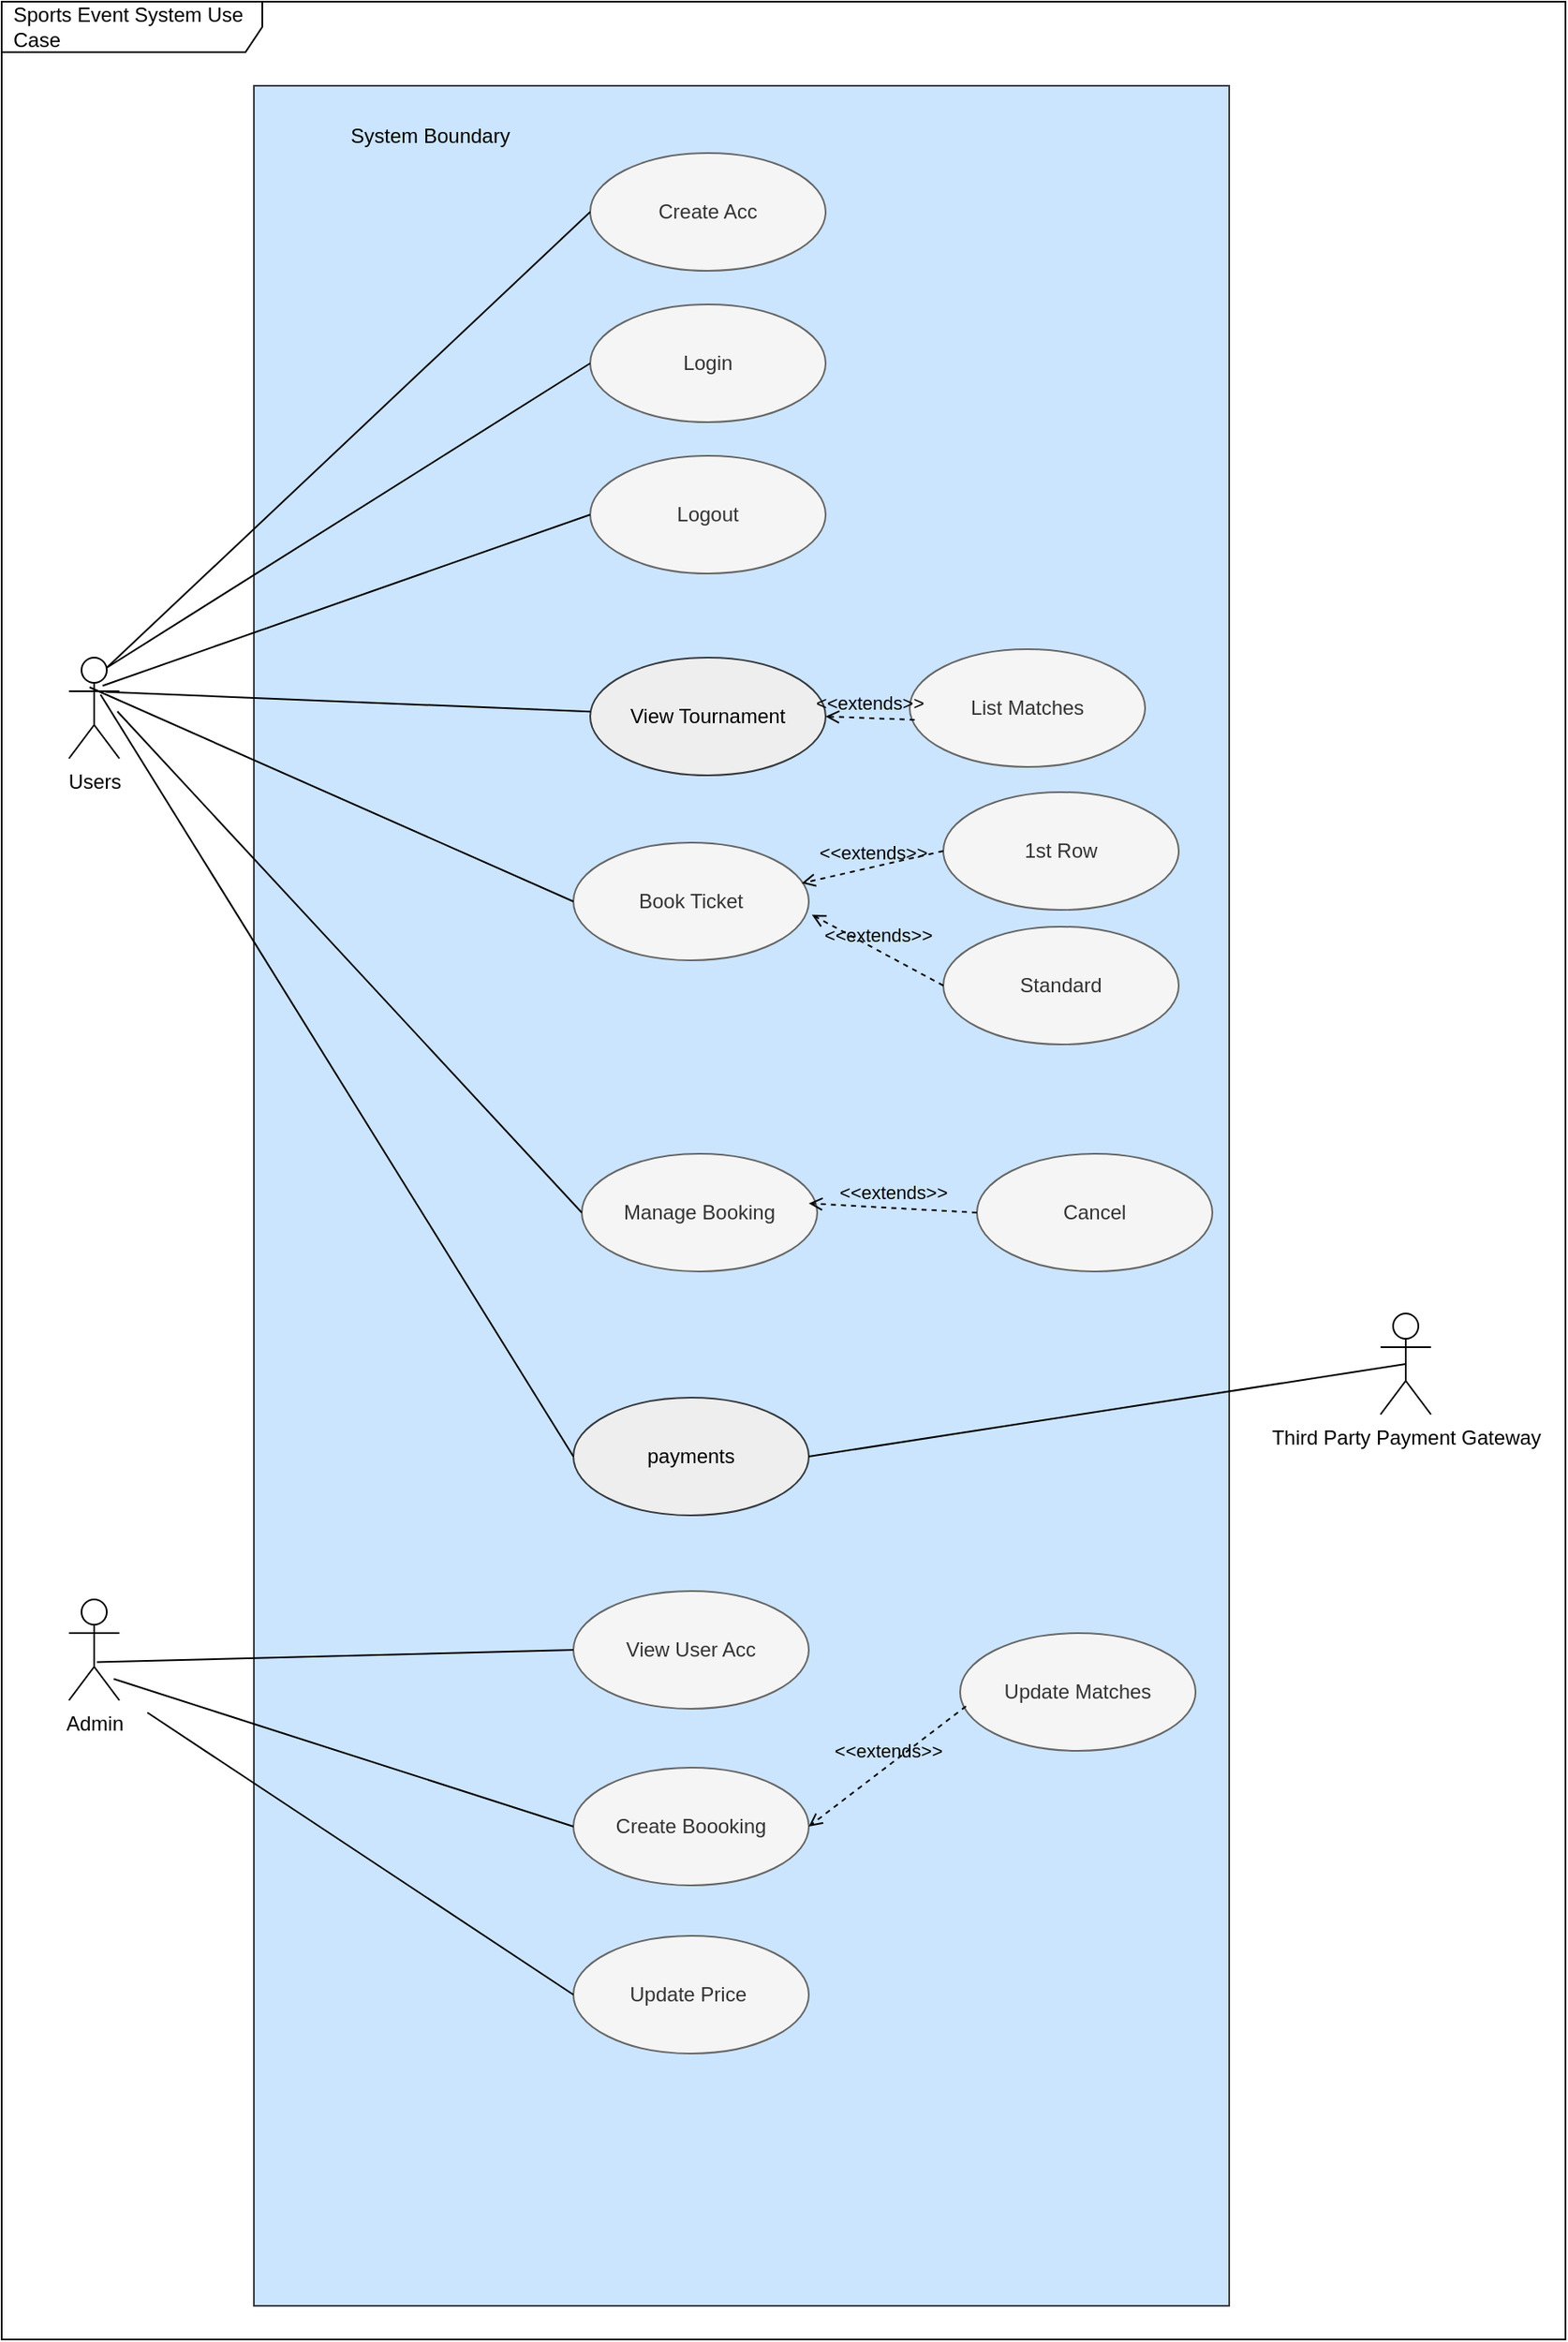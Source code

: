 <mxfile version="16.5.1" type="device"><diagram name="SES Use Case Diagram" id="H5R0mHYXaIbwdClpJdHO"><mxGraphModel dx="1422" dy="865" grid="1" gridSize="10" guides="1" tooltips="1" connect="1" arrows="1" fold="1" page="1" pageScale="1" pageWidth="850" pageHeight="1100" math="0" shadow="0"><root><mxCell id="H-JYoXQmfNqP9-VZm4ek-0"/><mxCell id="H-JYoXQmfNqP9-VZm4ek-1" parent="H-JYoXQmfNqP9-VZm4ek-0"/><mxCell id="H-JYoXQmfNqP9-VZm4ek-2" value="Sports Event System Use Case" style="shape=umlFrame;whiteSpace=wrap;html=1;width=155;height=30;boundedLbl=1;verticalAlign=middle;align=left;spacingLeft=5;" parent="H-JYoXQmfNqP9-VZm4ek-1" vertex="1"><mxGeometry x="110" width="930" height="1390" as="geometry"/></mxCell><mxCell id="H-JYoXQmfNqP9-VZm4ek-3" value="" style="rounded=0;whiteSpace=wrap;html=1;fillColor=#cce5ff;strokeColor=#36393d;" parent="H-JYoXQmfNqP9-VZm4ek-1" vertex="1"><mxGeometry x="260" y="50" width="580" height="1320" as="geometry"/></mxCell><mxCell id="H-JYoXQmfNqP9-VZm4ek-4" value="Users" style="shape=umlActor;verticalLabelPosition=bottom;verticalAlign=top;html=1;" parent="H-JYoXQmfNqP9-VZm4ek-1" vertex="1"><mxGeometry x="150" y="390" width="30" height="60" as="geometry"/></mxCell><mxCell id="H-JYoXQmfNqP9-VZm4ek-5" value="Admin" style="shape=umlActor;verticalLabelPosition=bottom;verticalAlign=top;html=1;" parent="H-JYoXQmfNqP9-VZm4ek-1" vertex="1"><mxGeometry x="150" y="950" width="30" height="60" as="geometry"/></mxCell><mxCell id="H-JYoXQmfNqP9-VZm4ek-6" value="Third Party Payment Gateway" style="shape=umlActor;verticalLabelPosition=bottom;verticalAlign=top;html=1;" parent="H-JYoXQmfNqP9-VZm4ek-1" vertex="1"><mxGeometry x="930" y="780" width="30" height="60" as="geometry"/></mxCell><mxCell id="H-JYoXQmfNqP9-VZm4ek-7" value="View Tournament" style="ellipse;whiteSpace=wrap;html=1;fillColor=#eeeeee;strokeColor=#36393d;" parent="H-JYoXQmfNqP9-VZm4ek-1" vertex="1"><mxGeometry x="460" y="390" width="140" height="70" as="geometry"/></mxCell><mxCell id="H-JYoXQmfNqP9-VZm4ek-9" value="" style="endArrow=none;html=1;exitX=0.727;exitY=0.339;exitDx=0;exitDy=0;exitPerimeter=0;" parent="H-JYoXQmfNqP9-VZm4ek-1" source="H-JYoXQmfNqP9-VZm4ek-4" target="H-JYoXQmfNqP9-VZm4ek-7" edge="1"><mxGeometry width="50" height="50" relative="1" as="geometry"><mxPoint x="400" y="350" as="sourcePoint"/><mxPoint x="450" y="300" as="targetPoint"/></mxGeometry></mxCell><mxCell id="H-JYoXQmfNqP9-VZm4ek-12" value="payments" style="ellipse;whiteSpace=wrap;html=1;fillColor=#eeeeee;strokeColor=#36393d;" parent="H-JYoXQmfNqP9-VZm4ek-1" vertex="1"><mxGeometry x="450" y="830" width="140" height="70" as="geometry"/></mxCell><mxCell id="H-JYoXQmfNqP9-VZm4ek-14" value="System Boundary" style="text;html=1;strokeColor=none;fillColor=none;align=center;verticalAlign=middle;whiteSpace=wrap;rounded=0;" parent="H-JYoXQmfNqP9-VZm4ek-1" vertex="1"><mxGeometry x="300" y="70" width="130" height="20" as="geometry"/></mxCell><mxCell id="H-JYoXQmfNqP9-VZm4ek-15" value="Create Acc&lt;br&gt;" style="ellipse;whiteSpace=wrap;html=1;fillColor=#f5f5f5;strokeColor=#666666;fontColor=#333333;" parent="H-JYoXQmfNqP9-VZm4ek-1" vertex="1"><mxGeometry x="460" y="90" width="140" height="70" as="geometry"/></mxCell><mxCell id="H-JYoXQmfNqP9-VZm4ek-16" value="Login" style="ellipse;whiteSpace=wrap;html=1;fillColor=#f5f5f5;strokeColor=#666666;fontColor=#333333;" parent="H-JYoXQmfNqP9-VZm4ek-1" vertex="1"><mxGeometry x="460" y="180" width="140" height="70" as="geometry"/></mxCell><mxCell id="H-JYoXQmfNqP9-VZm4ek-17" value="" style="endArrow=none;html=1;exitX=0.75;exitY=0.1;exitDx=0;exitDy=0;exitPerimeter=0;entryX=0;entryY=0.5;entryDx=0;entryDy=0;" parent="H-JYoXQmfNqP9-VZm4ek-1" source="H-JYoXQmfNqP9-VZm4ek-4" target="H-JYoXQmfNqP9-VZm4ek-15" edge="1"><mxGeometry width="50" height="50" relative="1" as="geometry"><mxPoint x="181.81" y="330.34" as="sourcePoint"/><mxPoint x="465.445" y="313.941" as="targetPoint"/></mxGeometry></mxCell><mxCell id="H-JYoXQmfNqP9-VZm4ek-18" value="" style="endArrow=none;html=1;exitX=0.75;exitY=0.1;exitDx=0;exitDy=0;exitPerimeter=0;entryX=0;entryY=0.5;entryDx=0;entryDy=0;" parent="H-JYoXQmfNqP9-VZm4ek-1" source="H-JYoXQmfNqP9-VZm4ek-4" target="H-JYoXQmfNqP9-VZm4ek-16" edge="1"><mxGeometry width="50" height="50" relative="1" as="geometry"><mxPoint x="182.5" y="316" as="sourcePoint"/><mxPoint x="465" y="135" as="targetPoint"/></mxGeometry></mxCell><mxCell id="H-JYoXQmfNqP9-VZm4ek-19" value="Logout" style="ellipse;whiteSpace=wrap;html=1;fillColor=#f5f5f5;strokeColor=#666666;fontColor=#333333;" parent="H-JYoXQmfNqP9-VZm4ek-1" vertex="1"><mxGeometry x="460" y="270" width="140" height="70" as="geometry"/></mxCell><mxCell id="H-JYoXQmfNqP9-VZm4ek-20" value="" style="endArrow=none;html=1;exitX=0.667;exitY=0.279;exitDx=0;exitDy=0;exitPerimeter=0;entryX=0;entryY=0.5;entryDx=0;entryDy=0;" parent="H-JYoXQmfNqP9-VZm4ek-1" source="H-JYoXQmfNqP9-VZm4ek-4" target="H-JYoXQmfNqP9-VZm4ek-19" edge="1"><mxGeometry width="50" height="50" relative="1" as="geometry"><mxPoint x="181.81" y="330.34" as="sourcePoint"/><mxPoint x="471.448" y="425.819" as="targetPoint"/></mxGeometry></mxCell><mxCell id="H-JYoXQmfNqP9-VZm4ek-22" value="Book Ticket" style="ellipse;whiteSpace=wrap;html=1;fillColor=#f5f5f5;strokeColor=#666666;fontColor=#333333;" parent="H-JYoXQmfNqP9-VZm4ek-1" vertex="1"><mxGeometry x="450" y="500" width="140" height="70" as="geometry"/></mxCell><mxCell id="H-JYoXQmfNqP9-VZm4ek-25" value="" style="endArrow=none;html=1;exitX=0.409;exitY=0.294;exitDx=0;exitDy=0;exitPerimeter=0;entryX=0;entryY=0.5;entryDx=0;entryDy=0;" parent="H-JYoXQmfNqP9-VZm4ek-1" source="H-JYoXQmfNqP9-VZm4ek-4" target="H-JYoXQmfNqP9-VZm4ek-22" edge="1"><mxGeometry width="50" height="50" relative="1" as="geometry"><mxPoint x="175" y="430" as="sourcePoint"/><mxPoint x="460" y="545" as="targetPoint"/></mxGeometry></mxCell><mxCell id="H-JYoXQmfNqP9-VZm4ek-26" value="" style="endArrow=none;html=1;exitX=0.627;exitY=0.367;exitDx=0;exitDy=0;exitPerimeter=0;entryX=0;entryY=0.5;entryDx=0;entryDy=0;" parent="H-JYoXQmfNqP9-VZm4ek-1" source="H-JYoXQmfNqP9-VZm4ek-4" target="H-JYoXQmfNqP9-VZm4ek-12" edge="1"><mxGeometry width="50" height="50" relative="1" as="geometry"><mxPoint x="185" y="440" as="sourcePoint"/><mxPoint x="465" y="635" as="targetPoint"/></mxGeometry></mxCell><mxCell id="H-JYoXQmfNqP9-VZm4ek-33" value="" style="endArrow=none;html=1;exitX=0.5;exitY=0.5;exitDx=0;exitDy=0;exitPerimeter=0;entryX=1;entryY=0.5;entryDx=0;entryDy=0;" parent="H-JYoXQmfNqP9-VZm4ek-1" source="H-JYoXQmfNqP9-VZm4ek-6" target="H-JYoXQmfNqP9-VZm4ek-12" edge="1"><mxGeometry width="50" height="50" relative="1" as="geometry"><mxPoint x="903.2" y="724.22" as="sourcePoint"/><mxPoint x="600" y="815" as="targetPoint"/></mxGeometry></mxCell><mxCell id="H-JYoXQmfNqP9-VZm4ek-49" value="1st Row" style="ellipse;whiteSpace=wrap;html=1;fillColor=#f5f5f5;strokeColor=#666666;fontColor=#333333;" parent="H-JYoXQmfNqP9-VZm4ek-1" vertex="1"><mxGeometry x="670" y="470" width="140" height="70" as="geometry"/></mxCell><mxCell id="H-JYoXQmfNqP9-VZm4ek-51" value="Standard" style="ellipse;whiteSpace=wrap;html=1;fillColor=#f5f5f5;strokeColor=#666666;fontColor=#333333;" parent="H-JYoXQmfNqP9-VZm4ek-1" vertex="1"><mxGeometry x="670" y="550" width="140" height="70" as="geometry"/></mxCell><mxCell id="H-JYoXQmfNqP9-VZm4ek-62" value="&amp;lt;&amp;lt;extends&amp;gt;&amp;gt;" style="html=1;verticalAlign=bottom;labelBackgroundColor=none;endArrow=open;endFill=0;dashed=1;exitX=0;exitY=0.5;exitDx=0;exitDy=0;entryX=0.97;entryY=0.345;entryDx=0;entryDy=0;entryPerimeter=0;" parent="H-JYoXQmfNqP9-VZm4ek-1" source="H-JYoXQmfNqP9-VZm4ek-49" target="H-JYoXQmfNqP9-VZm4ek-22" edge="1"><mxGeometry width="160" relative="1" as="geometry"><mxPoint x="680" y="540" as="sourcePoint"/><mxPoint x="600" y="605" as="targetPoint"/></mxGeometry></mxCell><mxCell id="H-JYoXQmfNqP9-VZm4ek-64" value="&amp;lt;&amp;lt;extends&amp;gt;&amp;gt;" style="html=1;verticalAlign=bottom;labelBackgroundColor=none;endArrow=open;endFill=0;dashed=1;exitX=0;exitY=0.5;exitDx=0;exitDy=0;entryX=1.013;entryY=0.613;entryDx=0;entryDy=0;entryPerimeter=0;" parent="H-JYoXQmfNqP9-VZm4ek-1" source="H-JYoXQmfNqP9-VZm4ek-51" target="H-JYoXQmfNqP9-VZm4ek-22" edge="1"><mxGeometry width="160" relative="1" as="geometry"><mxPoint x="690" y="550" as="sourcePoint"/><mxPoint x="550" y="530" as="targetPoint"/></mxGeometry></mxCell><mxCell id="H-JYoXQmfNqP9-VZm4ek-66" value="Manage Booking" style="ellipse;whiteSpace=wrap;html=1;fillColor=#f5f5f5;strokeColor=#666666;fontColor=#333333;" parent="H-JYoXQmfNqP9-VZm4ek-1" vertex="1"><mxGeometry x="455" y="685" width="140" height="70" as="geometry"/></mxCell><mxCell id="H-JYoXQmfNqP9-VZm4ek-67" value="" style="endArrow=none;html=1;exitX=0.627;exitY=0.367;exitDx=0;exitDy=0;exitPerimeter=0;entryX=0;entryY=0.5;entryDx=0;entryDy=0;" parent="H-JYoXQmfNqP9-VZm4ek-1" target="H-JYoXQmfNqP9-VZm4ek-66" edge="1"><mxGeometry width="50" height="50" relative="1" as="geometry"><mxPoint x="178.81" y="422.02" as="sourcePoint"/><mxPoint x="450" y="825" as="targetPoint"/></mxGeometry></mxCell><mxCell id="H-JYoXQmfNqP9-VZm4ek-68" value="View User Acc" style="ellipse;whiteSpace=wrap;html=1;fillColor=#f5f5f5;strokeColor=#666666;fontColor=#333333;" parent="H-JYoXQmfNqP9-VZm4ek-1" vertex="1"><mxGeometry x="450" y="945" width="140" height="70" as="geometry"/></mxCell><mxCell id="H-JYoXQmfNqP9-VZm4ek-69" value="Create Boooking" style="ellipse;whiteSpace=wrap;html=1;fillColor=#f5f5f5;strokeColor=#666666;fontColor=#333333;" parent="H-JYoXQmfNqP9-VZm4ek-1" vertex="1"><mxGeometry x="450" y="1050" width="140" height="70" as="geometry"/></mxCell><mxCell id="H-JYoXQmfNqP9-VZm4ek-71" value="" style="endArrow=none;html=1;rounded=0;exitX=0.555;exitY=0.621;exitDx=0;exitDy=0;exitPerimeter=0;entryX=0;entryY=0.5;entryDx=0;entryDy=0;" parent="H-JYoXQmfNqP9-VZm4ek-1" source="H-JYoXQmfNqP9-VZm4ek-5" target="H-JYoXQmfNqP9-VZm4ek-68" edge="1"><mxGeometry width="50" height="50" relative="1" as="geometry"><mxPoint x="640" y="1020" as="sourcePoint"/><mxPoint x="690" y="970" as="targetPoint"/></mxGeometry></mxCell><mxCell id="H-JYoXQmfNqP9-VZm4ek-72" value="Update Price&amp;nbsp;" style="ellipse;whiteSpace=wrap;html=1;fillColor=#f5f5f5;strokeColor=#666666;fontColor=#333333;" parent="H-JYoXQmfNqP9-VZm4ek-1" vertex="1"><mxGeometry x="450" y="1150" width="140" height="70" as="geometry"/></mxCell><mxCell id="H-JYoXQmfNqP9-VZm4ek-73" value="" style="endArrow=none;html=1;rounded=0;exitX=0.555;exitY=0.621;exitDx=0;exitDy=0;exitPerimeter=0;entryX=0;entryY=0.5;entryDx=0;entryDy=0;" parent="H-JYoXQmfNqP9-VZm4ek-1" target="H-JYoXQmfNqP9-VZm4ek-69" edge="1"><mxGeometry width="50" height="50" relative="1" as="geometry"><mxPoint x="176.65" y="997.26" as="sourcePoint"/><mxPoint x="465" y="935" as="targetPoint"/></mxGeometry></mxCell><mxCell id="H-JYoXQmfNqP9-VZm4ek-75" value="" style="endArrow=none;html=1;rounded=0;exitX=0.555;exitY=0.621;exitDx=0;exitDy=0;exitPerimeter=0;entryX=0;entryY=0.5;entryDx=0;entryDy=0;" parent="H-JYoXQmfNqP9-VZm4ek-1" target="H-JYoXQmfNqP9-VZm4ek-72" edge="1"><mxGeometry width="50" height="50" relative="1" as="geometry"><mxPoint x="196.65" y="1017.26" as="sourcePoint"/><mxPoint x="460" y="1115" as="targetPoint"/></mxGeometry></mxCell><mxCell id="H-JYoXQmfNqP9-VZm4ek-77" value="Cancel" style="ellipse;whiteSpace=wrap;html=1;fillColor=#f5f5f5;strokeColor=#666666;fontColor=#333333;" parent="H-JYoXQmfNqP9-VZm4ek-1" vertex="1"><mxGeometry x="690" y="685" width="140" height="70" as="geometry"/></mxCell><mxCell id="H-JYoXQmfNqP9-VZm4ek-78" value="&amp;lt;&amp;lt;extends&amp;gt;&amp;gt;" style="html=1;verticalAlign=bottom;labelBackgroundColor=none;endArrow=open;endFill=0;dashed=1;exitX=0;exitY=0.5;exitDx=0;exitDy=0;" parent="H-JYoXQmfNqP9-VZm4ek-1" source="H-JYoXQmfNqP9-VZm4ek-77" edge="1"><mxGeometry width="160" relative="1" as="geometry"><mxPoint x="680" y="705.5" as="sourcePoint"/><mxPoint x="590" y="714.5" as="targetPoint"/></mxGeometry></mxCell><mxCell id="H-JYoXQmfNqP9-VZm4ek-83" value="Update Matches" style="ellipse;whiteSpace=wrap;html=1;fillColor=#f5f5f5;strokeColor=#666666;fontColor=#333333;" parent="H-JYoXQmfNqP9-VZm4ek-1" vertex="1"><mxGeometry x="680" y="970" width="140" height="70" as="geometry"/></mxCell><mxCell id="H-JYoXQmfNqP9-VZm4ek-84" value="&amp;lt;&amp;lt;extends&amp;gt;&amp;gt;" style="html=1;verticalAlign=bottom;labelBackgroundColor=none;endArrow=open;endFill=0;dashed=1;exitX=0.025;exitY=0.621;exitDx=0;exitDy=0;entryX=1;entryY=0.5;entryDx=0;entryDy=0;exitPerimeter=0;" parent="H-JYoXQmfNqP9-VZm4ek-1" source="H-JYoXQmfNqP9-VZm4ek-83" target="H-JYoXQmfNqP9-VZm4ek-69" edge="1"><mxGeometry width="160" relative="1" as="geometry"><mxPoint x="680" y="1091" as="sourcePoint"/><mxPoint x="590" y="1100" as="targetPoint"/></mxGeometry></mxCell><mxCell id="QB4KZFmom9TF1tVWQb0n-2" value="List Matches" style="ellipse;whiteSpace=wrap;html=1;fillColor=#f5f5f5;strokeColor=#666666;fontColor=#333333;" parent="H-JYoXQmfNqP9-VZm4ek-1" vertex="1"><mxGeometry x="650" y="385" width="140" height="70" as="geometry"/></mxCell><mxCell id="QB4KZFmom9TF1tVWQb0n-3" value="&amp;lt;&amp;lt;extends&amp;gt;&amp;gt;" style="html=1;verticalAlign=bottom;labelBackgroundColor=none;endArrow=open;endFill=0;dashed=1;exitX=0.021;exitY=0.6;exitDx=0;exitDy=0;entryX=1;entryY=0.5;entryDx=0;entryDy=0;exitPerimeter=0;" parent="H-JYoXQmfNqP9-VZm4ek-1" source="QB4KZFmom9TF1tVWQb0n-2" target="H-JYoXQmfNqP9-VZm4ek-7" edge="1"><mxGeometry width="160" relative="1" as="geometry"><mxPoint x="700" y="495" as="sourcePoint"/><mxPoint x="600.8" y="624.15" as="targetPoint"/></mxGeometry></mxCell></root></mxGraphModel></diagram></mxfile>
